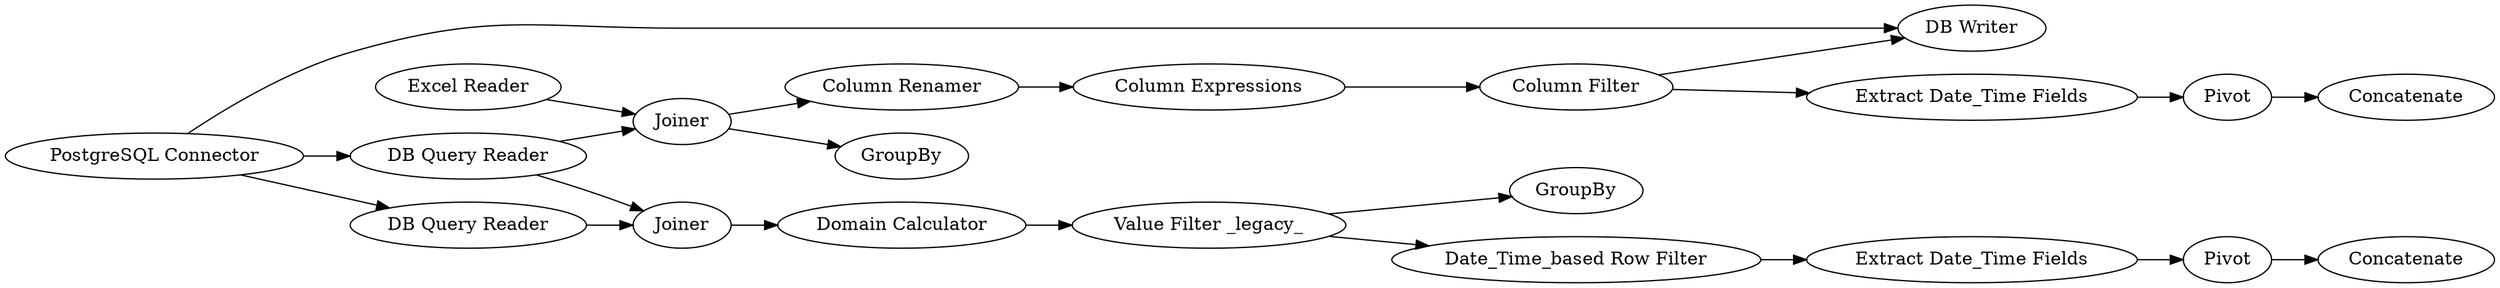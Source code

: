 digraph {
	13 -> 52
	44 -> 47
	42 -> 59
	13 -> 42
	13 -> 43
	57 -> 58
	54 -> 53
	44 -> 55
	58 -> 65
	63 -> 61
	14 -> 44
	49 -> 54
	48 -> 49
	47 -> 48
	60 -> 63
	53 -> 56
	61 -> 62
	58 -> 60
	43 -> 44
	43 -> 59
	59 -> 57
	49 -> 52
	57 [label="Domain Calculator"]
	55 [label=GroupBy]
	58 [label="Value Filter _legacy_"]
	49 [label="Column Filter"]
	56 [label=Concatenate]
	54 [label="Extract Date_Time Fields"]
	59 [label=Joiner]
	48 [label="Column Expressions"]
	42 [label="DB Query Reader"]
	53 [label=Pivot]
	47 [label="Column Renamer"]
	63 [label="Extract Date_Time Fields"]
	61 [label=Pivot]
	14 [label="Excel Reader"]
	60 [label="Date_Time_based Row Filter"]
	43 [label="DB Query Reader"]
	13 [label="PostgreSQL Connector"]
	44 [label=Joiner]
	62 [label=Concatenate]
	65 [label=GroupBy]
	52 [label="DB Writer"]
	rankdir=LR
}
